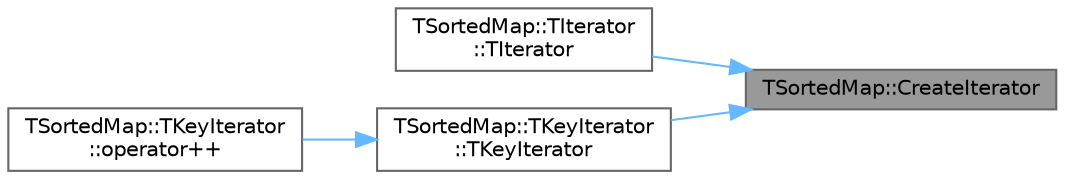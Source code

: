 digraph "TSortedMap::CreateIterator"
{
 // INTERACTIVE_SVG=YES
 // LATEX_PDF_SIZE
  bgcolor="transparent";
  edge [fontname=Helvetica,fontsize=10,labelfontname=Helvetica,labelfontsize=10];
  node [fontname=Helvetica,fontsize=10,shape=box,height=0.2,width=0.4];
  rankdir="RL";
  Node1 [id="Node000001",label="TSortedMap::CreateIterator",height=0.2,width=0.4,color="gray40", fillcolor="grey60", style="filled", fontcolor="black",tooltip="Creates an iterator over all the pairs in this map."];
  Node1 -> Node2 [id="edge1_Node000001_Node000002",dir="back",color="steelblue1",style="solid",tooltip=" "];
  Node2 [id="Node000002",label="TSortedMap::TIterator\l::TIterator",height=0.2,width=0.4,color="grey40", fillcolor="white", style="filled",URL="$dd/d39/classTSortedMap_1_1TIterator.html#ad91ad07ee69cf636a3f1e7f24efd727f",tooltip=" "];
  Node1 -> Node3 [id="edge2_Node000001_Node000003",dir="back",color="steelblue1",style="solid",tooltip=" "];
  Node3 [id="Node000003",label="TSortedMap::TKeyIterator\l::TKeyIterator",height=0.2,width=0.4,color="grey40", fillcolor="white", style="filled",URL="$da/dca/classTSortedMap_1_1TKeyIterator.html#a8466fce648d08bda2bff68fac3ef050b",tooltip=" "];
  Node3 -> Node4 [id="edge3_Node000003_Node000004",dir="back",color="steelblue1",style="solid",tooltip=" "];
  Node4 [id="Node000004",label="TSortedMap::TKeyIterator\l::operator++",height=0.2,width=0.4,color="grey40", fillcolor="white", style="filled",URL="$da/dca/classTSortedMap_1_1TKeyIterator.html#a70e84cd1f3298c2c66ef9a70c85565c0",tooltip=" "];
}
